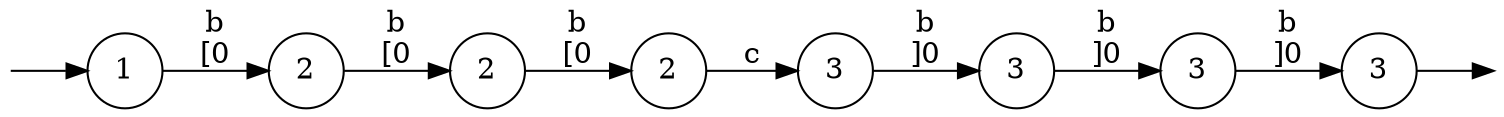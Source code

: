 digraph {
	node [shape=circle];
	Q0 [style=invisible, height=0, width=0, fixedsize=true];
	Q1 [style=invisible, height=0, width=0, fixedsize=true];
	graph [rankdir="LR"];
	5 [label=3];
	0 [label=1];
	4 [label=3];
	6 [label=3];
	3 [label=2];
	1 [label=2];
	2 [label=2];
	7 [label=3];

	Q0 -> 0;

	7 -> Q1;
	0 -> 1  [item="b[0", label="b\n[0"];
	1 -> 2  [item="b[0", label="b\n[0"];
	2 -> 3  [item="b[0", label="b\n[0"];
	3 -> 4  [item="c", label="c"];
	4 -> 5  [item="b]0", label="b\n]0"];
	5 -> 6  [item="b]0", label="b\n]0"];
	6 -> 7  [item="b]0", label="b\n]0"];
}
